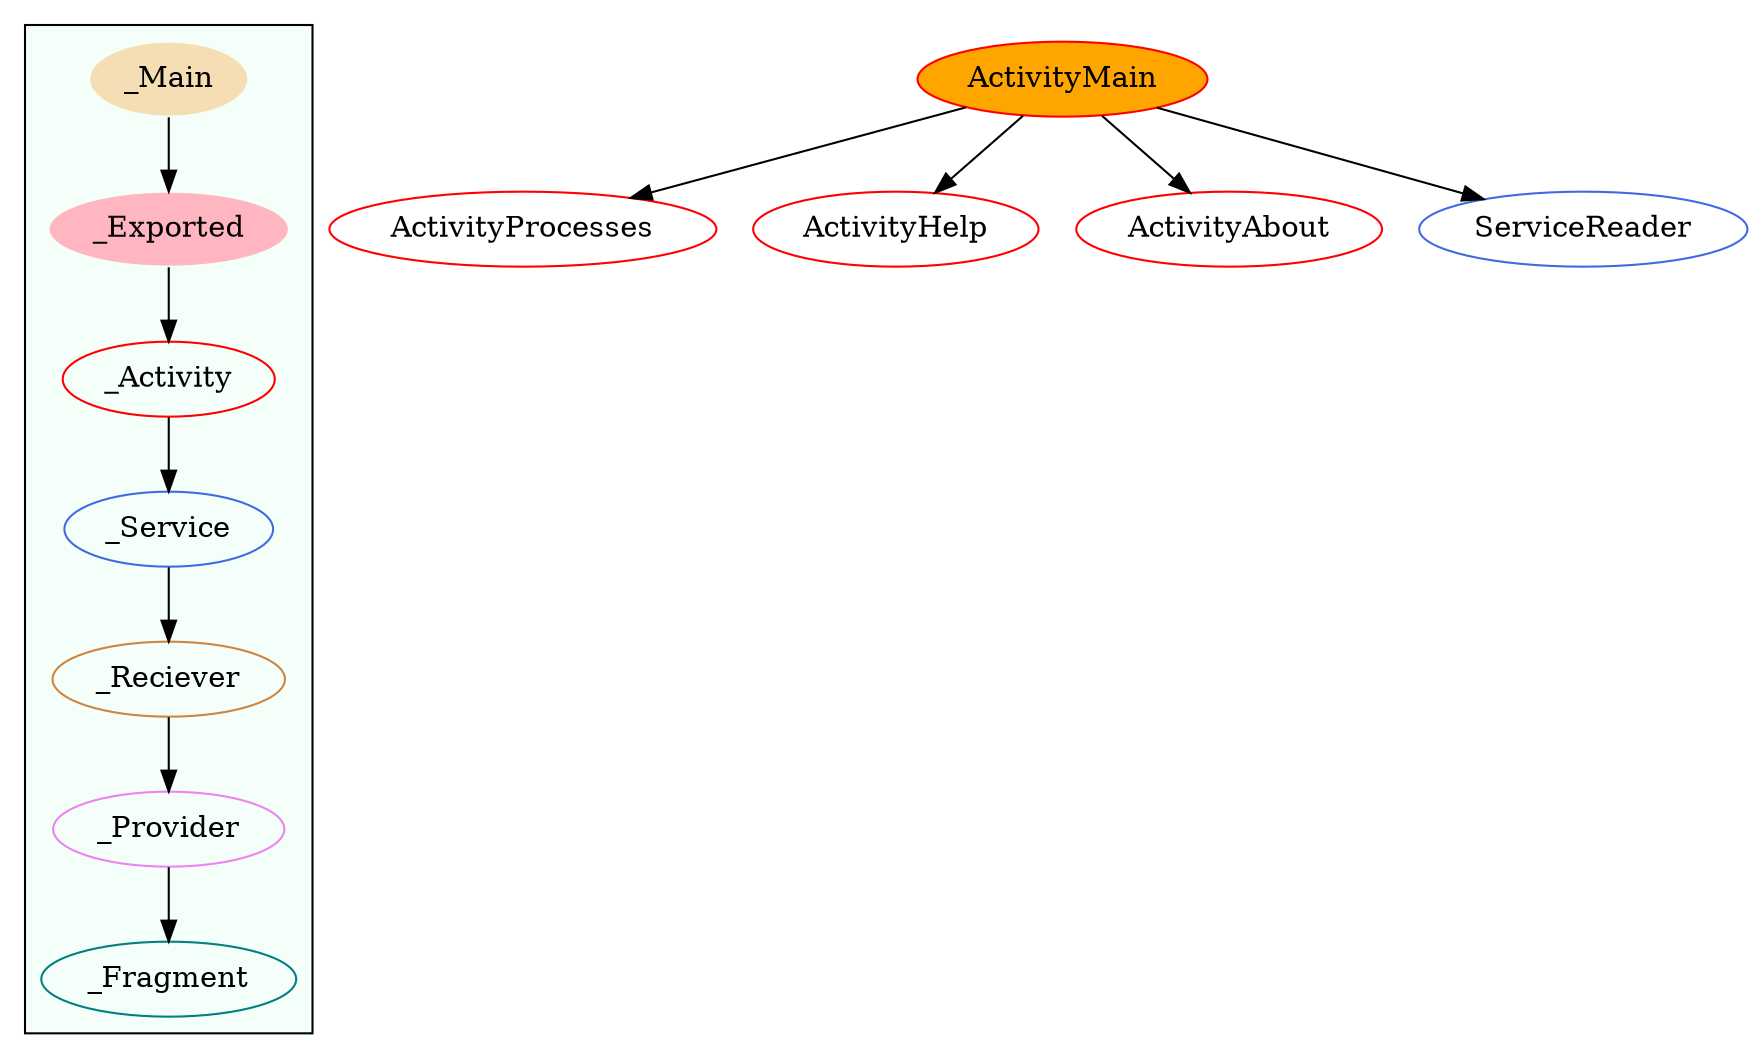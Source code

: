 digraph G {
subgraph cluster_legend{ 
bgcolor=mintcream;
_Activity[color = red];
_Service[color = royalblue];
_Provider[color = violet];
_Reciever[color = peru];
_Fragment[color = teal];
_Main[style=filled, fillcolor=wheat, color = mintcream];
_Exported[style=filled, fillcolor=lightpink, color = mintcream];
_Main -> _Exported -> _Activity -> _Service -> _Reciever -> _Provider -> _Fragment; 
}
ActivityProcesses[color = red];
ActivityHelp[color = red];
ActivityMain[style=filled, fillcolor=orange, color = red];
ActivityAbout[color = red];
ServiceReader[color = royalblue];
ActivityMain->ActivityProcesses;
ActivityMain->ServiceReader;
ActivityMain->ActivityAbout;
ActivityMain->ActivityHelp;
}
